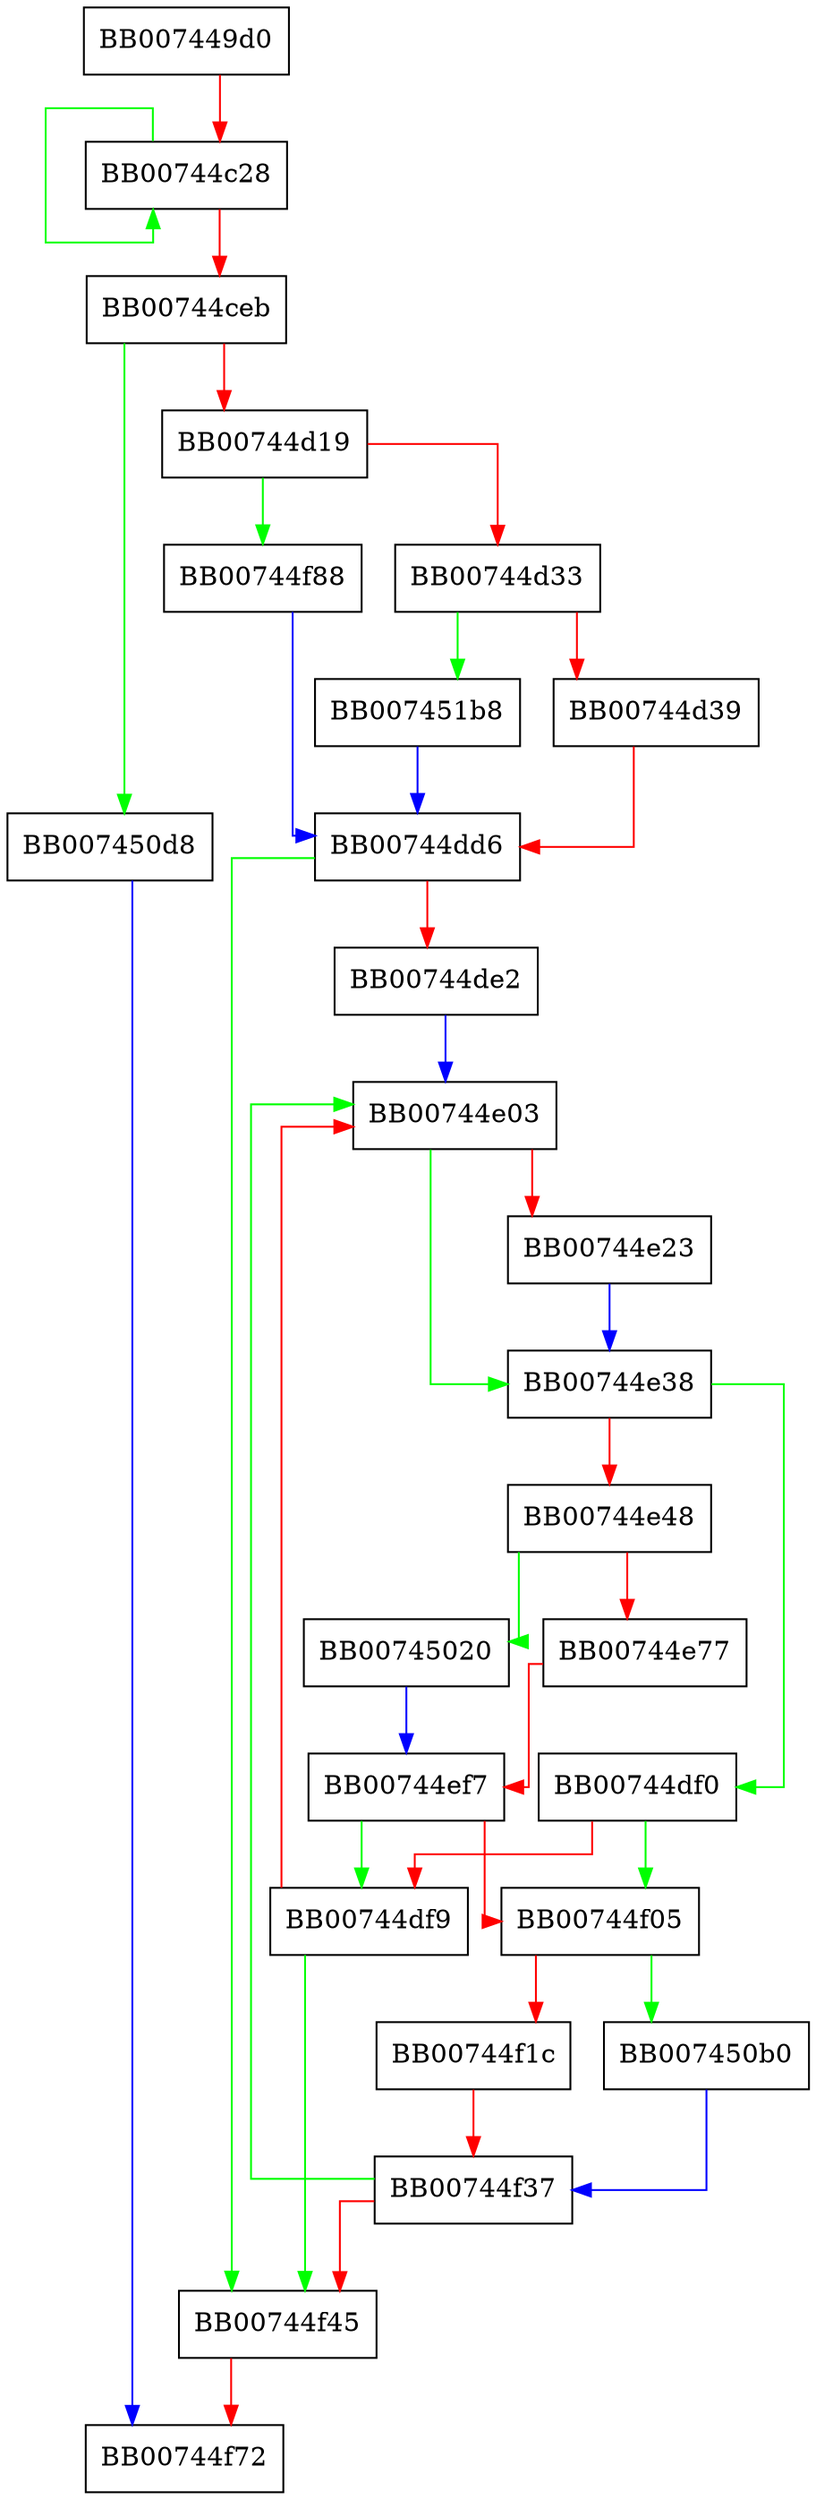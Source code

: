 digraph ossl_curve448_base_double_scalarmul_non_secret {
  node [shape="box"];
  graph [splines=ortho];
  BB007449d0 -> BB00744c28 [color="red"];
  BB00744c28 -> BB00744c28 [color="green"];
  BB00744c28 -> BB00744ceb [color="red"];
  BB00744ceb -> BB007450d8 [color="green"];
  BB00744ceb -> BB00744d19 [color="red"];
  BB00744d19 -> BB00744f88 [color="green"];
  BB00744d19 -> BB00744d33 [color="red"];
  BB00744d33 -> BB007451b8 [color="green"];
  BB00744d33 -> BB00744d39 [color="red"];
  BB00744d39 -> BB00744dd6 [color="red"];
  BB00744dd6 -> BB00744f45 [color="green"];
  BB00744dd6 -> BB00744de2 [color="red"];
  BB00744de2 -> BB00744e03 [color="blue"];
  BB00744df0 -> BB00744f05 [color="green"];
  BB00744df0 -> BB00744df9 [color="red"];
  BB00744df9 -> BB00744f45 [color="green"];
  BB00744df9 -> BB00744e03 [color="red"];
  BB00744e03 -> BB00744e38 [color="green"];
  BB00744e03 -> BB00744e23 [color="red"];
  BB00744e23 -> BB00744e38 [color="blue"];
  BB00744e38 -> BB00744df0 [color="green"];
  BB00744e38 -> BB00744e48 [color="red"];
  BB00744e48 -> BB00745020 [color="green"];
  BB00744e48 -> BB00744e77 [color="red"];
  BB00744e77 -> BB00744ef7 [color="red"];
  BB00744ef7 -> BB00744df9 [color="green"];
  BB00744ef7 -> BB00744f05 [color="red"];
  BB00744f05 -> BB007450b0 [color="green"];
  BB00744f05 -> BB00744f1c [color="red"];
  BB00744f1c -> BB00744f37 [color="red"];
  BB00744f37 -> BB00744e03 [color="green"];
  BB00744f37 -> BB00744f45 [color="red"];
  BB00744f45 -> BB00744f72 [color="red"];
  BB00744f88 -> BB00744dd6 [color="blue"];
  BB00745020 -> BB00744ef7 [color="blue"];
  BB007450b0 -> BB00744f37 [color="blue"];
  BB007450d8 -> BB00744f72 [color="blue"];
  BB007451b8 -> BB00744dd6 [color="blue"];
}